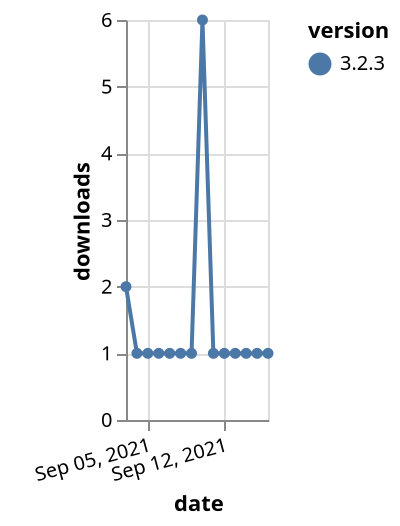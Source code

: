 {"$schema": "https://vega.github.io/schema/vega-lite/v5.json", "description": "A simple bar chart with embedded data.", "data": {"values": [{"date": "2021-09-03", "total": 493, "delta": 2, "version": "3.2.3"}, {"date": "2021-09-04", "total": 494, "delta": 1, "version": "3.2.3"}, {"date": "2021-09-05", "total": 495, "delta": 1, "version": "3.2.3"}, {"date": "2021-09-06", "total": 496, "delta": 1, "version": "3.2.3"}, {"date": "2021-09-07", "total": 497, "delta": 1, "version": "3.2.3"}, {"date": "2021-09-08", "total": 498, "delta": 1, "version": "3.2.3"}, {"date": "2021-09-09", "total": 499, "delta": 1, "version": "3.2.3"}, {"date": "2021-09-10", "total": 505, "delta": 6, "version": "3.2.3"}, {"date": "2021-09-11", "total": 506, "delta": 1, "version": "3.2.3"}, {"date": "2021-09-12", "total": 507, "delta": 1, "version": "3.2.3"}, {"date": "2021-09-13", "total": 508, "delta": 1, "version": "3.2.3"}, {"date": "2021-09-14", "total": 509, "delta": 1, "version": "3.2.3"}, {"date": "2021-09-15", "total": 510, "delta": 1, "version": "3.2.3"}, {"date": "2021-09-16", "total": 511, "delta": 1, "version": "3.2.3"}]}, "width": "container", "mark": {"type": "line", "point": {"filled": true}}, "encoding": {"x": {"field": "date", "type": "temporal", "timeUnit": "yearmonthdate", "title": "date", "axis": {"labelAngle": -15}}, "y": {"field": "delta", "type": "quantitative", "title": "downloads"}, "color": {"field": "version", "type": "nominal"}, "tooltip": {"field": "delta"}}}